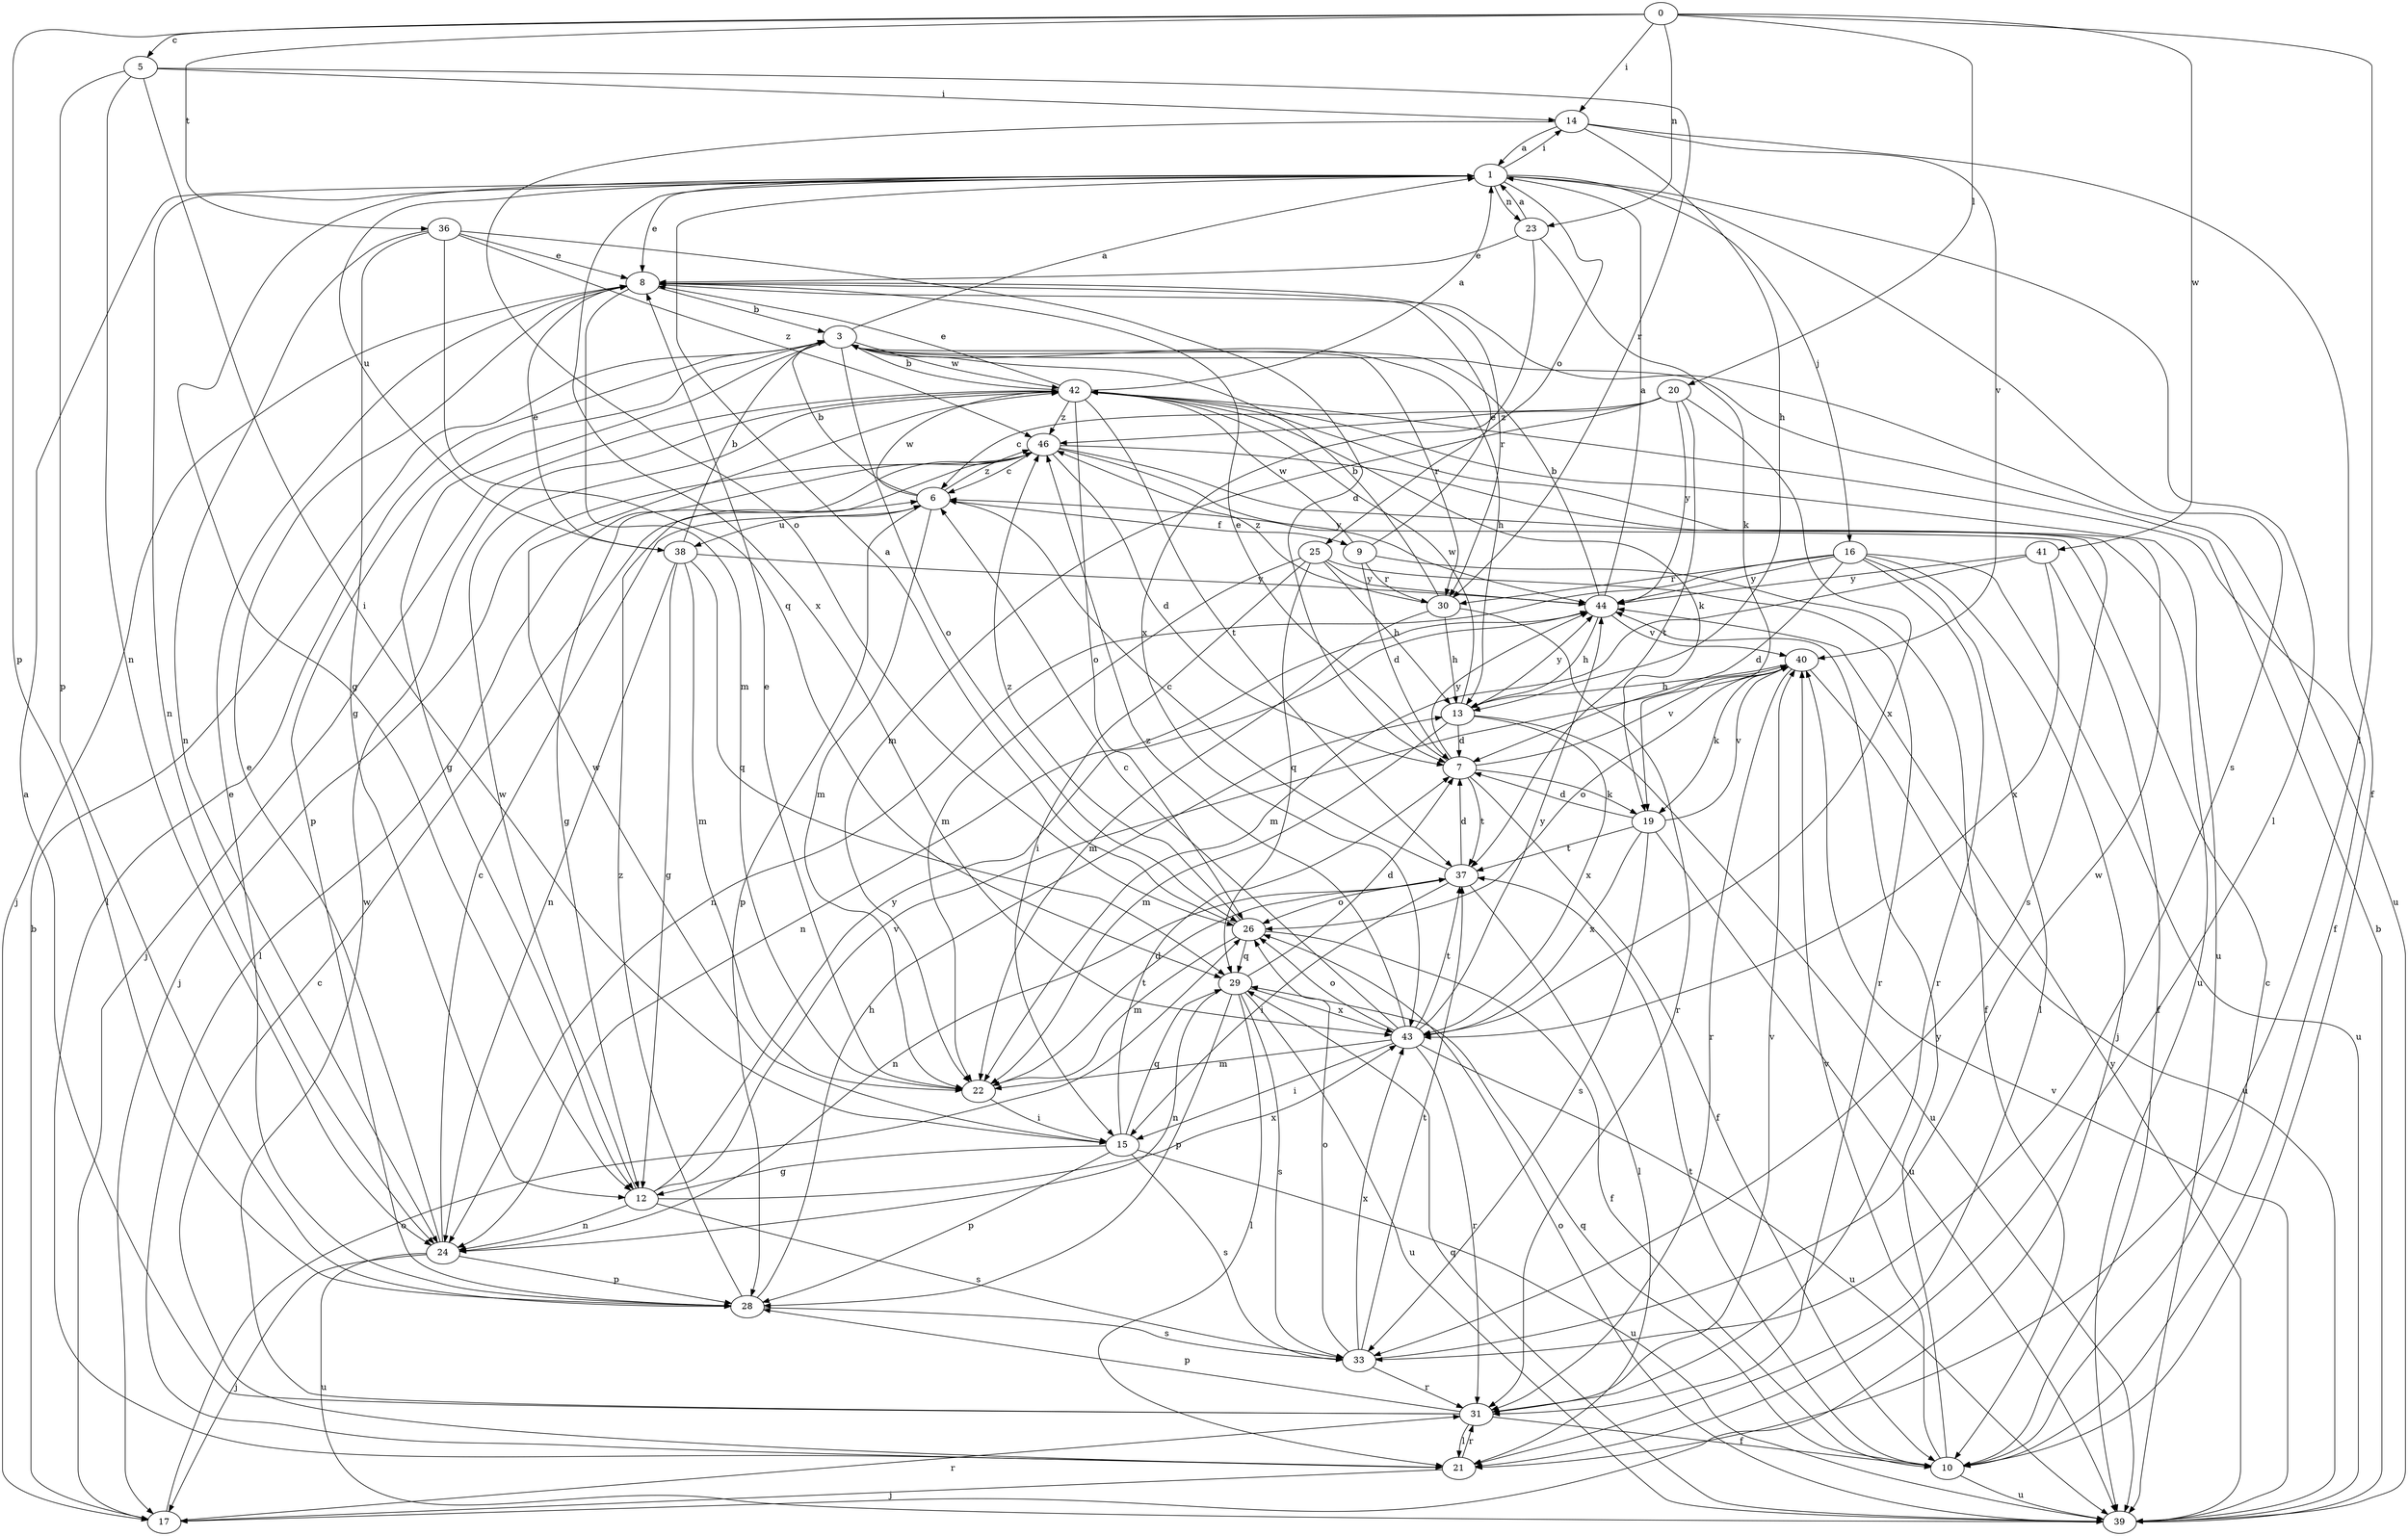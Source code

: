 strict digraph  {
0;
1;
3;
5;
6;
7;
8;
9;
10;
12;
13;
14;
15;
16;
17;
19;
20;
21;
22;
23;
24;
25;
26;
28;
29;
30;
31;
33;
36;
37;
38;
39;
40;
41;
42;
43;
44;
46;
0 -> 5  [label=c];
0 -> 14  [label=i];
0 -> 20  [label=l];
0 -> 21  [label=l];
0 -> 23  [label=n];
0 -> 28  [label=p];
0 -> 36  [label=t];
0 -> 41  [label=w];
1 -> 8  [label=e];
1 -> 12  [label=g];
1 -> 14  [label=i];
1 -> 16  [label=j];
1 -> 21  [label=l];
1 -> 23  [label=n];
1 -> 24  [label=n];
1 -> 25  [label=o];
1 -> 33  [label=s];
1 -> 38  [label=u];
1 -> 43  [label=x];
3 -> 1  [label=a];
3 -> 12  [label=g];
3 -> 13  [label=h];
3 -> 21  [label=l];
3 -> 26  [label=o];
3 -> 28  [label=p];
3 -> 30  [label=r];
3 -> 42  [label=w];
5 -> 14  [label=i];
5 -> 15  [label=i];
5 -> 24  [label=n];
5 -> 28  [label=p];
5 -> 30  [label=r];
6 -> 3  [label=b];
6 -> 9  [label=f];
6 -> 22  [label=m];
6 -> 28  [label=p];
6 -> 38  [label=u];
6 -> 42  [label=w];
6 -> 46  [label=z];
7 -> 8  [label=e];
7 -> 10  [label=f];
7 -> 19  [label=k];
7 -> 37  [label=t];
7 -> 40  [label=v];
7 -> 44  [label=y];
8 -> 3  [label=b];
8 -> 17  [label=j];
8 -> 22  [label=m];
8 -> 30  [label=r];
8 -> 39  [label=u];
9 -> 7  [label=d];
9 -> 8  [label=e];
9 -> 10  [label=f];
9 -> 30  [label=r];
9 -> 42  [label=w];
10 -> 6  [label=c];
10 -> 29  [label=q];
10 -> 37  [label=t];
10 -> 39  [label=u];
10 -> 40  [label=v];
10 -> 44  [label=y];
12 -> 24  [label=n];
12 -> 33  [label=s];
12 -> 40  [label=v];
12 -> 42  [label=w];
12 -> 43  [label=x];
12 -> 44  [label=y];
13 -> 7  [label=d];
13 -> 22  [label=m];
13 -> 39  [label=u];
13 -> 42  [label=w];
13 -> 43  [label=x];
13 -> 44  [label=y];
14 -> 1  [label=a];
14 -> 10  [label=f];
14 -> 13  [label=h];
14 -> 26  [label=o];
14 -> 40  [label=v];
15 -> 7  [label=d];
15 -> 12  [label=g];
15 -> 28  [label=p];
15 -> 29  [label=q];
15 -> 33  [label=s];
15 -> 39  [label=u];
15 -> 42  [label=w];
16 -> 7  [label=d];
16 -> 17  [label=j];
16 -> 21  [label=l];
16 -> 24  [label=n];
16 -> 30  [label=r];
16 -> 31  [label=r];
16 -> 39  [label=u];
16 -> 44  [label=y];
17 -> 3  [label=b];
17 -> 26  [label=o];
17 -> 31  [label=r];
19 -> 7  [label=d];
19 -> 33  [label=s];
19 -> 37  [label=t];
19 -> 39  [label=u];
19 -> 40  [label=v];
19 -> 43  [label=x];
20 -> 6  [label=c];
20 -> 22  [label=m];
20 -> 37  [label=t];
20 -> 43  [label=x];
20 -> 44  [label=y];
20 -> 46  [label=z];
21 -> 6  [label=c];
21 -> 17  [label=j];
21 -> 31  [label=r];
22 -> 8  [label=e];
22 -> 15  [label=i];
22 -> 37  [label=t];
23 -> 1  [label=a];
23 -> 8  [label=e];
23 -> 19  [label=k];
23 -> 43  [label=x];
24 -> 6  [label=c];
24 -> 8  [label=e];
24 -> 17  [label=j];
24 -> 28  [label=p];
24 -> 39  [label=u];
25 -> 13  [label=h];
25 -> 15  [label=i];
25 -> 22  [label=m];
25 -> 29  [label=q];
25 -> 31  [label=r];
25 -> 44  [label=y];
26 -> 1  [label=a];
26 -> 10  [label=f];
26 -> 22  [label=m];
26 -> 29  [label=q];
26 -> 46  [label=z];
28 -> 8  [label=e];
28 -> 13  [label=h];
28 -> 33  [label=s];
28 -> 46  [label=z];
29 -> 7  [label=d];
29 -> 21  [label=l];
29 -> 24  [label=n];
29 -> 28  [label=p];
29 -> 33  [label=s];
29 -> 39  [label=u];
29 -> 43  [label=x];
30 -> 3  [label=b];
30 -> 13  [label=h];
30 -> 22  [label=m];
30 -> 31  [label=r];
30 -> 46  [label=z];
31 -> 1  [label=a];
31 -> 10  [label=f];
31 -> 21  [label=l];
31 -> 28  [label=p];
31 -> 40  [label=v];
31 -> 42  [label=w];
33 -> 26  [label=o];
33 -> 31  [label=r];
33 -> 37  [label=t];
33 -> 42  [label=w];
33 -> 43  [label=x];
36 -> 7  [label=d];
36 -> 8  [label=e];
36 -> 12  [label=g];
36 -> 24  [label=n];
36 -> 29  [label=q];
36 -> 46  [label=z];
37 -> 6  [label=c];
37 -> 7  [label=d];
37 -> 15  [label=i];
37 -> 21  [label=l];
37 -> 24  [label=n];
37 -> 26  [label=o];
38 -> 3  [label=b];
38 -> 8  [label=e];
38 -> 12  [label=g];
38 -> 22  [label=m];
38 -> 24  [label=n];
38 -> 29  [label=q];
38 -> 44  [label=y];
39 -> 3  [label=b];
39 -> 26  [label=o];
39 -> 29  [label=q];
39 -> 40  [label=v];
39 -> 44  [label=y];
40 -> 13  [label=h];
40 -> 19  [label=k];
40 -> 26  [label=o];
40 -> 31  [label=r];
40 -> 39  [label=u];
41 -> 10  [label=f];
41 -> 22  [label=m];
41 -> 43  [label=x];
41 -> 44  [label=y];
42 -> 1  [label=a];
42 -> 3  [label=b];
42 -> 8  [label=e];
42 -> 10  [label=f];
42 -> 17  [label=j];
42 -> 19  [label=k];
42 -> 26  [label=o];
42 -> 37  [label=t];
42 -> 39  [label=u];
42 -> 46  [label=z];
43 -> 6  [label=c];
43 -> 15  [label=i];
43 -> 22  [label=m];
43 -> 26  [label=o];
43 -> 31  [label=r];
43 -> 37  [label=t];
43 -> 39  [label=u];
43 -> 44  [label=y];
43 -> 46  [label=z];
44 -> 1  [label=a];
44 -> 3  [label=b];
44 -> 13  [label=h];
44 -> 24  [label=n];
44 -> 40  [label=v];
46 -> 6  [label=c];
46 -> 7  [label=d];
46 -> 12  [label=g];
46 -> 17  [label=j];
46 -> 21  [label=l];
46 -> 33  [label=s];
46 -> 39  [label=u];
46 -> 44  [label=y];
}
